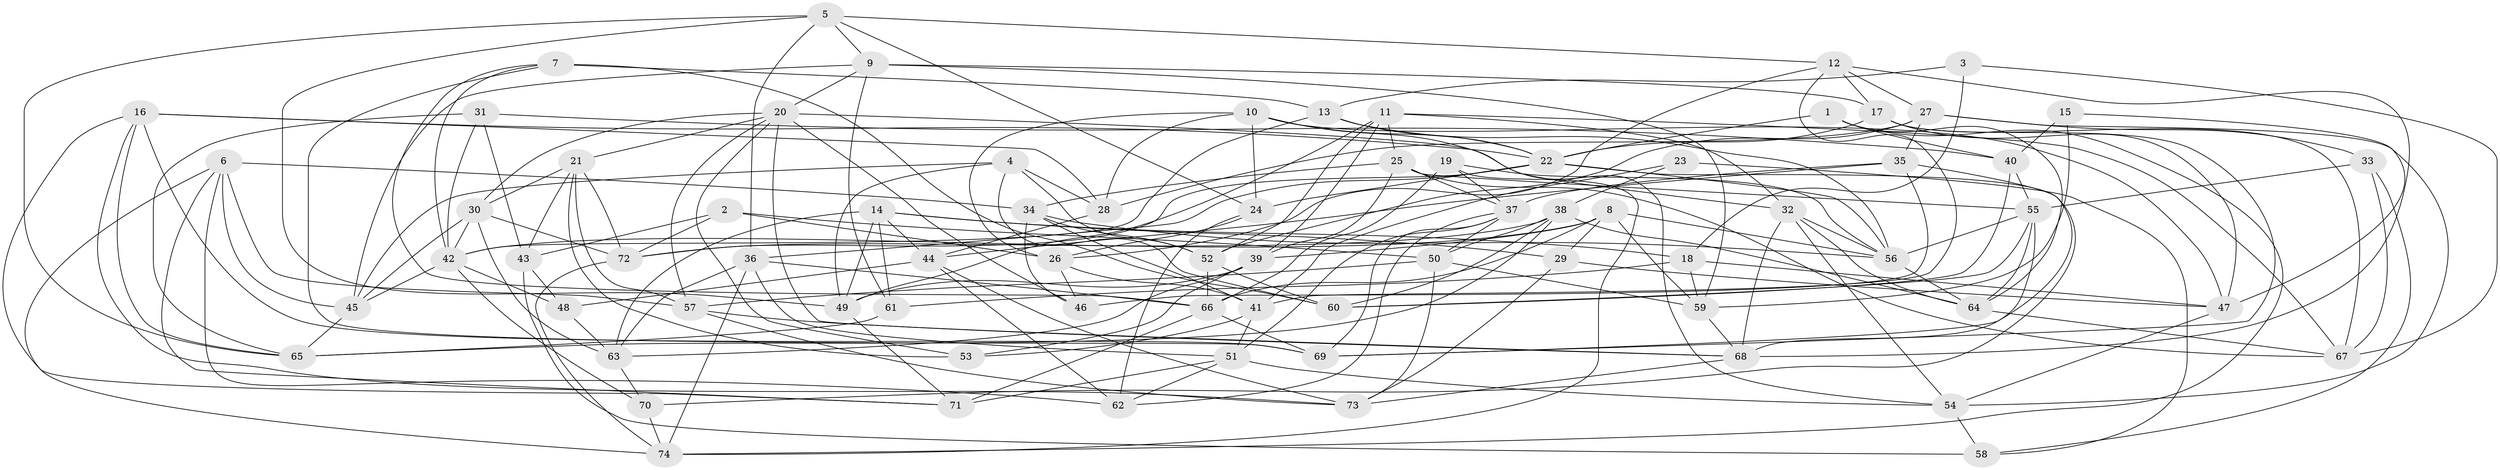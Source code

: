 // original degree distribution, {4: 1.0}
// Generated by graph-tools (version 1.1) at 2025/03/03/09/25 03:03:03]
// undirected, 74 vertices, 207 edges
graph export_dot {
graph [start="1"]
  node [color=gray90,style=filled];
  1;
  2;
  3;
  4;
  5;
  6;
  7;
  8;
  9;
  10;
  11;
  12;
  13;
  14;
  15;
  16;
  17;
  18;
  19;
  20;
  21;
  22;
  23;
  24;
  25;
  26;
  27;
  28;
  29;
  30;
  31;
  32;
  33;
  34;
  35;
  36;
  37;
  38;
  39;
  40;
  41;
  42;
  43;
  44;
  45;
  46;
  47;
  48;
  49;
  50;
  51;
  52;
  53;
  54;
  55;
  56;
  57;
  58;
  59;
  60;
  61;
  62;
  63;
  64;
  65;
  66;
  67;
  68;
  69;
  70;
  71;
  72;
  73;
  74;
  1 -- 22 [weight=1.0];
  1 -- 40 [weight=1.0];
  1 -- 64 [weight=1.0];
  1 -- 74 [weight=1.0];
  2 -- 26 [weight=1.0];
  2 -- 43 [weight=1.0];
  2 -- 50 [weight=1.0];
  2 -- 72 [weight=1.0];
  3 -- 13 [weight=1.0];
  3 -- 18 [weight=2.0];
  3 -- 67 [weight=1.0];
  4 -- 28 [weight=2.0];
  4 -- 45 [weight=1.0];
  4 -- 49 [weight=1.0];
  4 -- 52 [weight=1.0];
  4 -- 60 [weight=1.0];
  5 -- 9 [weight=1.0];
  5 -- 12 [weight=1.0];
  5 -- 24 [weight=1.0];
  5 -- 36 [weight=1.0];
  5 -- 49 [weight=1.0];
  5 -- 65 [weight=1.0];
  6 -- 34 [weight=1.0];
  6 -- 45 [weight=1.0];
  6 -- 57 [weight=1.0];
  6 -- 62 [weight=1.0];
  6 -- 71 [weight=1.0];
  6 -- 74 [weight=1.0];
  7 -- 13 [weight=2.0];
  7 -- 42 [weight=1.0];
  7 -- 60 [weight=1.0];
  7 -- 66 [weight=1.0];
  7 -- 69 [weight=1.0];
  8 -- 29 [weight=1.0];
  8 -- 39 [weight=1.0];
  8 -- 42 [weight=1.0];
  8 -- 56 [weight=1.0];
  8 -- 59 [weight=1.0];
  8 -- 66 [weight=1.0];
  9 -- 17 [weight=1.0];
  9 -- 20 [weight=1.0];
  9 -- 45 [weight=1.0];
  9 -- 59 [weight=1.0];
  9 -- 61 [weight=1.0];
  10 -- 22 [weight=1.0];
  10 -- 24 [weight=1.0];
  10 -- 26 [weight=1.0];
  10 -- 28 [weight=1.0];
  10 -- 47 [weight=1.0];
  10 -- 54 [weight=1.0];
  11 -- 25 [weight=1.0];
  11 -- 32 [weight=1.0];
  11 -- 39 [weight=1.0];
  11 -- 49 [weight=1.0];
  11 -- 52 [weight=1.0];
  11 -- 67 [weight=1.0];
  12 -- 17 [weight=1.0];
  12 -- 26 [weight=1.0];
  12 -- 27 [weight=1.0];
  12 -- 41 [weight=1.0];
  12 -- 68 [weight=1.0];
  13 -- 22 [weight=1.0];
  13 -- 42 [weight=1.0];
  13 -- 56 [weight=1.0];
  14 -- 18 [weight=1.0];
  14 -- 29 [weight=1.0];
  14 -- 44 [weight=1.0];
  14 -- 49 [weight=1.0];
  14 -- 61 [weight=1.0];
  14 -- 63 [weight=1.0];
  15 -- 40 [weight=2.0];
  15 -- 47 [weight=1.0];
  15 -- 59 [weight=1.0];
  16 -- 22 [weight=1.0];
  16 -- 28 [weight=1.0];
  16 -- 65 [weight=1.0];
  16 -- 69 [weight=1.0];
  16 -- 71 [weight=1.0];
  16 -- 73 [weight=1.0];
  17 -- 22 [weight=1.0];
  17 -- 47 [weight=1.0];
  17 -- 67 [weight=1.0];
  17 -- 69 [weight=1.0];
  18 -- 47 [weight=1.0];
  18 -- 59 [weight=1.0];
  18 -- 61 [weight=1.0];
  19 -- 37 [weight=1.0];
  19 -- 56 [weight=1.0];
  19 -- 66 [weight=1.0];
  19 -- 74 [weight=1.0];
  20 -- 21 [weight=1.0];
  20 -- 30 [weight=1.0];
  20 -- 32 [weight=1.0];
  20 -- 46 [weight=1.0];
  20 -- 53 [weight=1.0];
  20 -- 57 [weight=1.0];
  20 -- 68 [weight=1.0];
  21 -- 30 [weight=1.0];
  21 -- 43 [weight=1.0];
  21 -- 53 [weight=1.0];
  21 -- 57 [weight=1.0];
  21 -- 72 [weight=1.0];
  22 -- 24 [weight=1.0];
  22 -- 36 [weight=1.0];
  22 -- 56 [weight=1.0];
  22 -- 70 [weight=1.0];
  22 -- 72 [weight=1.0];
  23 -- 38 [weight=1.0];
  23 -- 41 [weight=1.0];
  23 -- 58 [weight=2.0];
  24 -- 26 [weight=1.0];
  24 -- 62 [weight=2.0];
  25 -- 34 [weight=1.0];
  25 -- 37 [weight=1.0];
  25 -- 39 [weight=1.0];
  25 -- 55 [weight=1.0];
  25 -- 67 [weight=1.0];
  26 -- 41 [weight=1.0];
  26 -- 46 [weight=1.0];
  27 -- 28 [weight=1.0];
  27 -- 33 [weight=1.0];
  27 -- 35 [weight=1.0];
  27 -- 52 [weight=1.0];
  27 -- 54 [weight=1.0];
  28 -- 44 [weight=1.0];
  29 -- 47 [weight=1.0];
  29 -- 73 [weight=1.0];
  30 -- 42 [weight=1.0];
  30 -- 45 [weight=1.0];
  30 -- 63 [weight=1.0];
  30 -- 72 [weight=1.0];
  31 -- 40 [weight=1.0];
  31 -- 42 [weight=1.0];
  31 -- 43 [weight=1.0];
  31 -- 65 [weight=1.0];
  32 -- 54 [weight=1.0];
  32 -- 56 [weight=1.0];
  32 -- 64 [weight=1.0];
  32 -- 68 [weight=1.0];
  33 -- 55 [weight=1.0];
  33 -- 58 [weight=1.0];
  33 -- 67 [weight=1.0];
  34 -- 41 [weight=1.0];
  34 -- 46 [weight=1.0];
  34 -- 52 [weight=1.0];
  34 -- 56 [weight=1.0];
  35 -- 37 [weight=2.0];
  35 -- 44 [weight=1.0];
  35 -- 46 [weight=1.0];
  35 -- 69 [weight=1.0];
  36 -- 51 [weight=1.0];
  36 -- 63 [weight=1.0];
  36 -- 66 [weight=1.0];
  36 -- 74 [weight=1.0];
  37 -- 50 [weight=1.0];
  37 -- 51 [weight=1.0];
  37 -- 62 [weight=1.0];
  37 -- 69 [weight=1.0];
  38 -- 50 [weight=1.0];
  38 -- 60 [weight=1.0];
  38 -- 64 [weight=1.0];
  38 -- 65 [weight=1.0];
  38 -- 72 [weight=1.0];
  39 -- 49 [weight=1.0];
  39 -- 53 [weight=1.0];
  39 -- 63 [weight=1.0];
  40 -- 55 [weight=1.0];
  40 -- 60 [weight=1.0];
  41 -- 51 [weight=1.0];
  41 -- 53 [weight=1.0];
  42 -- 45 [weight=1.0];
  42 -- 48 [weight=1.0];
  42 -- 70 [weight=1.0];
  43 -- 48 [weight=1.0];
  43 -- 58 [weight=2.0];
  44 -- 48 [weight=1.0];
  44 -- 62 [weight=1.0];
  44 -- 73 [weight=1.0];
  45 -- 65 [weight=1.0];
  47 -- 54 [weight=1.0];
  48 -- 63 [weight=1.0];
  49 -- 71 [weight=1.0];
  50 -- 57 [weight=1.0];
  50 -- 59 [weight=1.0];
  50 -- 73 [weight=1.0];
  51 -- 54 [weight=1.0];
  51 -- 62 [weight=1.0];
  51 -- 71 [weight=1.0];
  52 -- 60 [weight=1.0];
  52 -- 66 [weight=1.0];
  54 -- 58 [weight=1.0];
  55 -- 56 [weight=1.0];
  55 -- 60 [weight=1.0];
  55 -- 64 [weight=1.0];
  55 -- 68 [weight=2.0];
  56 -- 64 [weight=1.0];
  57 -- 68 [weight=1.0];
  57 -- 73 [weight=1.0];
  59 -- 68 [weight=1.0];
  61 -- 65 [weight=1.0];
  63 -- 70 [weight=1.0];
  64 -- 67 [weight=1.0];
  66 -- 69 [weight=1.0];
  66 -- 71 [weight=2.0];
  68 -- 73 [weight=1.0];
  70 -- 74 [weight=1.0];
  72 -- 74 [weight=1.0];
}
